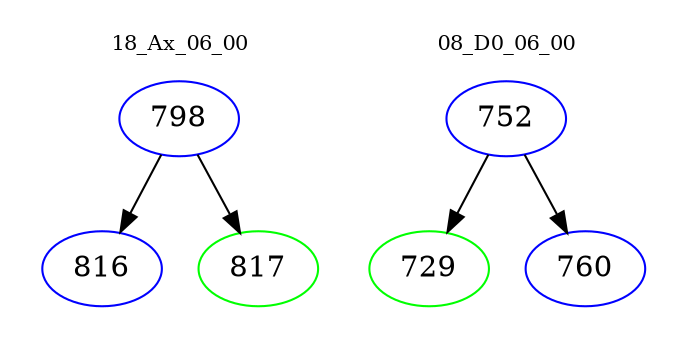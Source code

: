 digraph{
subgraph cluster_0 {
color = white
label = "18_Ax_06_00";
fontsize=10;
T0_798 [label="798", color="blue"]
T0_798 -> T0_816 [color="black"]
T0_816 [label="816", color="blue"]
T0_798 -> T0_817 [color="black"]
T0_817 [label="817", color="green"]
}
subgraph cluster_1 {
color = white
label = "08_D0_06_00";
fontsize=10;
T1_752 [label="752", color="blue"]
T1_752 -> T1_729 [color="black"]
T1_729 [label="729", color="green"]
T1_752 -> T1_760 [color="black"]
T1_760 [label="760", color="blue"]
}
}

